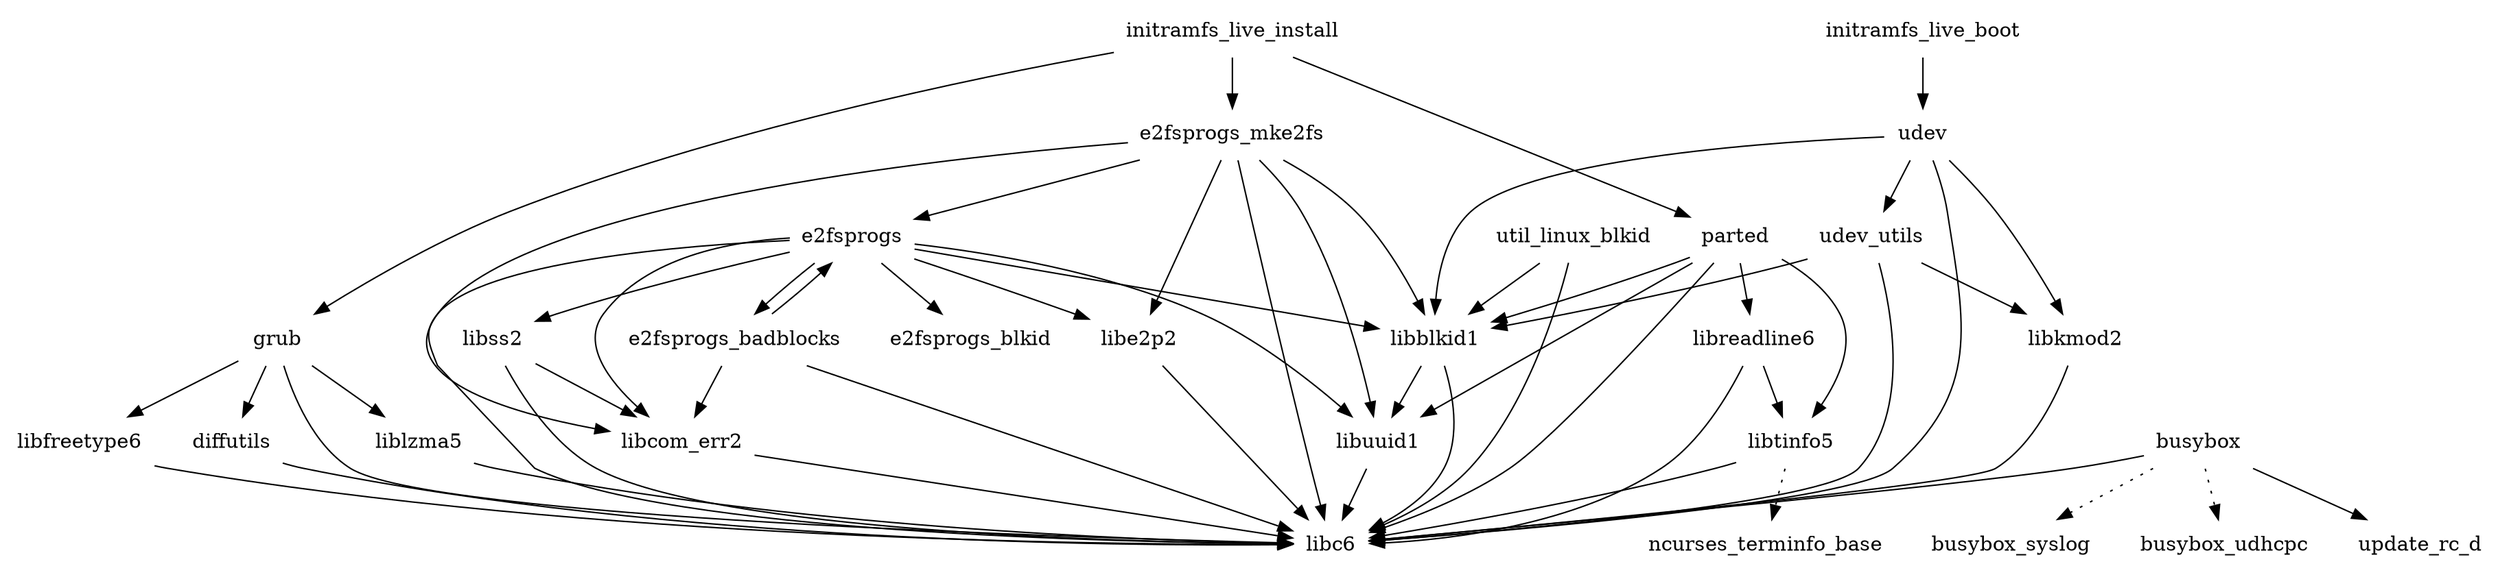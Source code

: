 digraph depends {
    node [shape=plaintext]
busybox -> update_rc_d;
busybox -> libc6;
busybox -> busybox_syslog [style=dotted];
busybox -> busybox_udhcpc [style=dotted];
diffutils -> libc6;
e2fsprogs -> libss2;
e2fsprogs -> libcom_err2;
e2fsprogs -> libe2p2;
e2fsprogs -> e2fsprogs_blkid;
e2fsprogs -> e2fsprogs_badblocks;
e2fsprogs -> libc6;
e2fsprogs -> libblkid1;
e2fsprogs -> libuuid1;
e2fsprogs_badblocks -> libc6;
e2fsprogs_badblocks -> e2fsprogs;
e2fsprogs_badblocks -> libcom_err2;
e2fsprogs_mke2fs -> libcom_err2;
e2fsprogs_mke2fs -> libe2p2;
e2fsprogs_mke2fs -> e2fsprogs;
e2fsprogs_mke2fs -> libc6;
e2fsprogs_mke2fs -> libblkid1;
e2fsprogs_mke2fs -> libuuid1;
grub -> diffutils;
grub -> liblzma5;
grub -> libc6;
grub -> libfreetype6;
initramfs_live_boot -> udev;
initramfs_live_install -> parted;
initramfs_live_install -> e2fsprogs_mke2fs;
initramfs_live_install -> grub;
libblkid1 -> libuuid1;
libblkid1 -> libc6;
libcom_err2 -> libc6;
libe2p2 -> libc6;
libfreetype6 -> libc6;
libkmod2 -> libc6;
liblzma5 -> libc6;
libreadline6 -> libtinfo5;
libreadline6 -> libc6;
libss2 -> libc6;
libss2 -> libcom_err2;
libtinfo5 -> libc6;
libtinfo5 -> ncurses_terminfo_base [style=dotted];
libuuid1 -> libc6;
parted -> libreadline6;
parted -> libtinfo5;
parted -> libblkid1;
parted -> libuuid1;
parted -> libc6;
udev -> libkmod2;
udev -> libblkid1;
udev -> udev_utils;
udev -> libc6;
udev_utils -> libkmod2;
udev_utils -> libblkid1;
udev_utils -> libc6;
util_linux_blkid -> libblkid1;
util_linux_blkid -> libc6;
}
